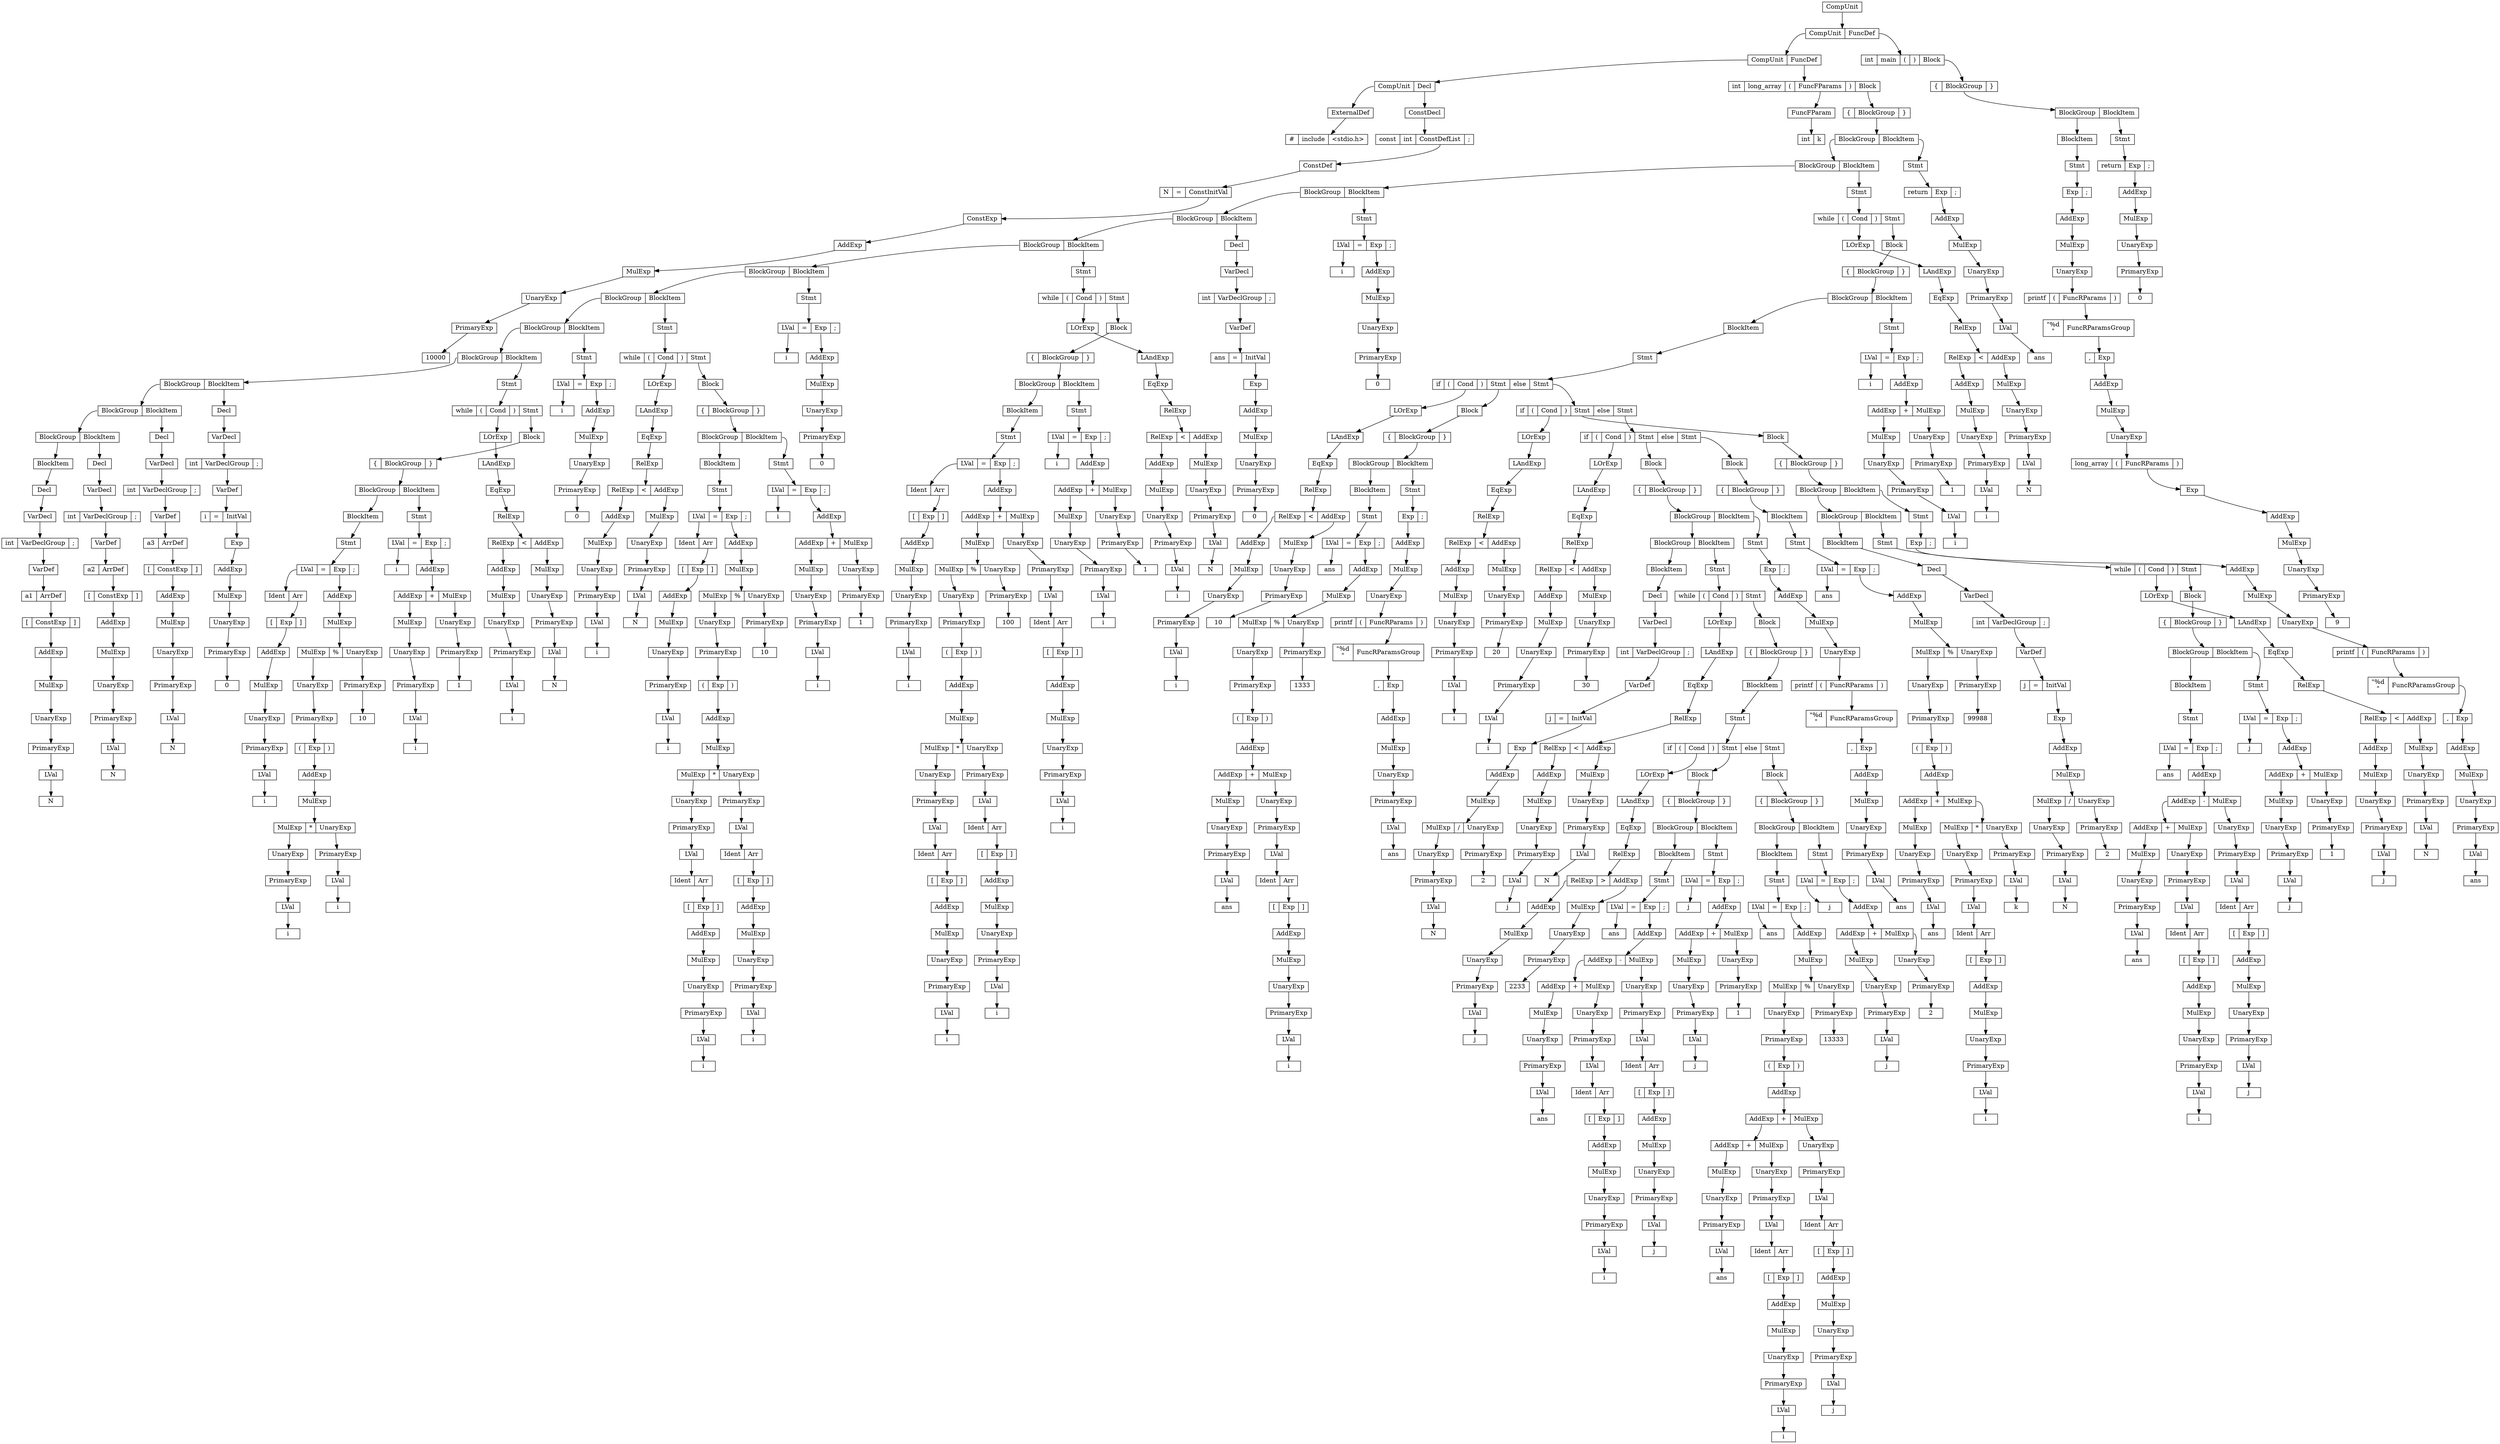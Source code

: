 digraph " "{node [shape = record,height=.1]node0[label="<f0> CompUnit"]node1[label = "<f0> CompUnit|<f1> FuncDef"];
"node0":f0->"node1";
node2[label = "<f0> int|<f1> main|<f2> \(|<f3> \)|<f4> Block"];
"node1":f1->"node2";
node3[label = "<f0> \{|<f1> BlockGroup|<f2> \}"];
"node2":f4->"node3";
node5[label = "<f0> BlockGroup|<f1> BlockItem"];
"node3":f1->"node5";
node6[label = "<f0> Stmt"];
"node5":f1->"node6";
node7[label = "<f0> return|<f1> Exp|<f2> \;"];
"node6":f0->"node7";
node9[label = "<f0> AddExp"];
"node7":f1->"node9";
node10[label = "<f0> MulExp"];
"node9":f0->"node10";
node11[label = "<f0> UnaryExp"];
"node10":f0->"node11";
node12[label = "<f0> PrimaryExp"];
"node11":f0->"node12";
node13[label = "<f0> 0"];
"node12":f0->"node13";
node16[label = "<f0> BlockItem"];
"node5":f0->"node16";
node17[label = "<f0> Stmt"];
"node16":f0->"node17";
node18[label = "<f0> Exp|<f1> \;"];
"node17":f0->"node18";
node20[label = "<f0> AddExp"];
"node18":f0->"node20";
node21[label = "<f0> MulExp"];
"node20":f0->"node21";
node22[label = "<f0> UnaryExp"];
"node21":f0->"node22";
node23[label = "<f0> printf|<f1> \(|<f2> FuncRParams|<f3> \)"];
"node22":f0->"node23";
node25[label = "<f0> \"%d\n\"|<f1> FuncRParamsGroup"];
"node23":f2->"node25";
node26[label = "<f0> \,|<f1> Exp"];
"node25":f1->"node26";
node27[label = "<f0> AddExp"];
"node26":f1->"node27";
node28[label = "<f0> MulExp"];
"node27":f0->"node28";
node29[label = "<f0> UnaryExp"];
"node28":f0->"node29";
node30[label = "<f0> long_array|<f1> \(|<f2> FuncRParams|<f3> \)"];
"node29":f0->"node30";
node32[label = "<f0> Exp"];
"node30":f2->"node32";
node33[label = "<f0> AddExp"];
"node32":f0->"node33";
node34[label = "<f0> MulExp"];
"node33":f0->"node34";
node35[label = "<f0> UnaryExp"];
"node34":f0->"node35";
node36[label = "<f0> PrimaryExp"];
"node35":f0->"node36";
node37[label = "<f0> 9"];
"node36":f0->"node37";
node50[label = "<f0> CompUnit|<f1> FuncDef"];
"node1":f0->"node50";
node51[label = "<f0> int|<f1> long_array|<f2> \(|<f3> FuncFParams|<f4> \)|<f5> Block"];
"node50":f1->"node51";
node52[label = "<f0> \{|<f1> BlockGroup|<f2> \}"];
"node51":f5->"node52";
node54[label = "<f0> BlockGroup|<f1> BlockItem"];
"node52":f1->"node54";
node55[label = "<f0> Stmt"];
"node54":f1->"node55";
node56[label = "<f0> return|<f1> Exp|<f2> \;"];
"node55":f0->"node56";
node58[label = "<f0> AddExp"];
"node56":f1->"node58";
node59[label = "<f0> MulExp"];
"node58":f0->"node59";
node60[label = "<f0> UnaryExp"];
"node59":f0->"node60";
node61[label = "<f0> PrimaryExp"];
"node60":f0->"node61";
node62[label = "<f0> LVal"];
"node61":f0->"node62";
node63[label = "<f0> ans"];
"node62":f0->"node63";
node66[label = "<f0> BlockGroup|<f1> BlockItem"];
"node54":f0->"node66";
node67[label = "<f0> Stmt"];
"node66":f1->"node67";
node68[label = "<f0> while|<f1> \(|<f2> Cond|<f3> \)|<f4> Stmt"];
"node67":f0->"node68";
node69[label = "<f0> Block"];
"node68":f4->"node69";
node70[label = "<f0> \{|<f1> BlockGroup|<f2> \}"];
"node69":f0->"node70";
node72[label = "<f0> BlockGroup|<f1> BlockItem"];
"node70":f1->"node72";
node73[label = "<f0> Stmt"];
"node72":f1->"node73";
node74[label = "<f0> LVal|<f1> \=|<f2> Exp|<f3> \;"];
"node73":f0->"node74";
node76[label = "<f0> AddExp"];
"node74":f2->"node76";
node77[label = "<f0> AddExp|<f1> +|<f2> MulExp"];
"node76":f0->"node77";
node78[label = "<f0> UnaryExp"];
"node77":f2->"node78";
node79[label = "<f0> PrimaryExp"];
"node78":f0->"node79";
node80[label = "<f0> 1"];
"node79":f0->"node80";
node83[label = "<f0> MulExp"];
"node77":f0->"node83";
node84[label = "<f0> UnaryExp"];
"node83":f0->"node84";
node85[label = "<f0> PrimaryExp"];
"node84":f0->"node85";
node86[label = "<f0> LVal"];
"node85":f0->"node86";
node87[label = "<f0> i"];
"node86":f0->"node87";
node90[label = "<f0> i"];
"node74":f0->"node90";
node92[label = "<f0> BlockItem"];
"node72":f0->"node92";
node93[label = "<f0> Stmt"];
"node92":f0->"node93";
node94[label = "<f0> if|<f1> \(|<f2> Cond|<f3> \)|<f4> Stmt|<f5> else|<f6> Stmt"];
"node93":f0->"node94";
node95[label = "<f0> if|<f1> \(|<f2> Cond|<f3> \)|<f4> Stmt|<f5> else|<f6> Stmt"];
"node94":f6->"node95";
node96[label = "<f0> if|<f1> \(|<f2> Cond|<f3> \)|<f4> Stmt|<f5> else|<f6> Stmt"];
"node95":f6->"node96";
node97[label = "<f0> Block"];
"node96":f6->"node97";
node98[label = "<f0> \{|<f1> BlockGroup|<f2> \}"];
"node97":f0->"node98";
node100[label = "<f0> BlockItem"];
"node98":f1->"node100";
node101[label = "<f0> Stmt"];
"node100":f0->"node101";
node102[label = "<f0> LVal|<f1> \=|<f2> Exp|<f3> \;"];
"node101":f0->"node102";
node104[label = "<f0> AddExp"];
"node102":f2->"node104";
node105[label = "<f0> MulExp"];
"node104":f0->"node105";
node106[label = "<f0> MulExp|<f1> %|<f2> UnaryExp"];
"node105":f0->"node106";
node107[label = "<f0> PrimaryExp"];
"node106":f2->"node107";
node108[label = "<f0> 99988"];
"node107":f0->"node108";
node111[label = "<f0> UnaryExp"];
"node106":f0->"node111";
node112[label = "<f0> PrimaryExp"];
"node111":f0->"node112";
node113[label = "<f0> \(|<f1> Exp|<f2> \)"];
"node112":f0->"node113";
node115[label = "<f0> AddExp"];
"node113":f1->"node115";
node116[label = "<f0> AddExp|<f1> +|<f2> MulExp"];
"node115":f0->"node116";
node117[label = "<f0> MulExp|<f1> *|<f2> UnaryExp"];
"node116":f2->"node117";
node118[label = "<f0> PrimaryExp"];
"node117":f2->"node118";
node119[label = "<f0> LVal"];
"node118":f0->"node119";
node120[label = "<f0> k"];
"node119":f0->"node120";
node123[label = "<f0> UnaryExp"];
"node117":f0->"node123";
node124[label = "<f0> PrimaryExp"];
"node123":f0->"node124";
node125[label = "<f0> LVal"];
"node124":f0->"node125";
node126[label = "<f0> Ident|<f1> Arr"];
"node125":f0->"node126";
node127[label = "<f0> \[|<f1> Exp|<f2> \]"];
"node126":f1->"node127";
node129[label = "<f0> AddExp"];
"node127":f1->"node129";
node130[label = "<f0> MulExp"];
"node129":f0->"node130";
node131[label = "<f0> UnaryExp"];
"node130":f0->"node131";
node132[label = "<f0> PrimaryExp"];
"node131":f0->"node132";
node133[label = "<f0> LVal"];
"node132":f0->"node133";
node134[label = "<f0> i"];
"node133":f0->"node134";
node139[label = "<f0> MulExp"];
"node116":f0->"node139";
node140[label = "<f0> UnaryExp"];
"node139":f0->"node140";
node141[label = "<f0> PrimaryExp"];
"node140":f0->"node141";
node142[label = "<f0> LVal"];
"node141":f0->"node142";
node143[label = "<f0> ans"];
"node142":f0->"node143";
node147[label = "<f0> ans"];
"node102":f0->"node147";
node151[label = "<f0> Block"];
"node96":f4->"node151";
node152[label = "<f0> \{|<f1> BlockGroup|<f2> \}"];
"node151":f0->"node152";
node154[label = "<f0> BlockGroup|<f1> BlockItem"];
"node152":f1->"node154";
node155[label = "<f0> Stmt"];
"node154":f1->"node155";
node156[label = "<f0> Exp|<f1> \;"];
"node155":f0->"node156";
node158[label = "<f0> AddExp"];
"node156":f0->"node158";
node159[label = "<f0> MulExp"];
"node158":f0->"node159";
node160[label = "<f0> UnaryExp"];
"node159":f0->"node160";
node161[label = "<f0> printf|<f1> \(|<f2> FuncRParams|<f3> \)"];
"node160":f0->"node161";
node163[label = "<f0> \"%d\n\"|<f1> FuncRParamsGroup"];
"node161":f2->"node163";
node164[label = "<f0> \,|<f1> Exp"];
"node163":f1->"node164";
node165[label = "<f0> AddExp"];
"node164":f1->"node165";
node166[label = "<f0> MulExp"];
"node165":f0->"node166";
node167[label = "<f0> UnaryExp"];
"node166":f0->"node167";
node168[label = "<f0> PrimaryExp"];
"node167":f0->"node168";
node169[label = "<f0> LVal"];
"node168":f0->"node169";
node170[label = "<f0> ans"];
"node169":f0->"node170";
node176[label = "<f0> BlockGroup|<f1> BlockItem"];
"node154":f0->"node176";
node177[label = "<f0> Stmt"];
"node176":f1->"node177";
node178[label = "<f0> while|<f1> \(|<f2> Cond|<f3> \)|<f4> Stmt"];
"node177":f0->"node178";
node179[label = "<f0> Block"];
"node178":f4->"node179";
node180[label = "<f0> \{|<f1> BlockGroup|<f2> \}"];
"node179":f0->"node180";
node182[label = "<f0> BlockItem"];
"node180":f1->"node182";
node183[label = "<f0> Stmt"];
"node182":f0->"node183";
node184[label = "<f0> if|<f1> \(|<f2> Cond|<f3> \)|<f4> Stmt|<f5> else|<f6> Stmt"];
"node183":f0->"node184";
node185[label = "<f0> Block"];
"node184":f6->"node185";
node186[label = "<f0> \{|<f1> BlockGroup|<f2> \}"];
"node185":f0->"node186";
node188[label = "<f0> BlockGroup|<f1> BlockItem"];
"node186":f1->"node188";
node189[label = "<f0> Stmt"];
"node188":f1->"node189";
node190[label = "<f0> LVal|<f1> \=|<f2> Exp|<f3> \;"];
"node189":f0->"node190";
node192[label = "<f0> AddExp"];
"node190":f2->"node192";
node193[label = "<f0> AddExp|<f1> +|<f2> MulExp"];
"node192":f0->"node193";
node194[label = "<f0> UnaryExp"];
"node193":f2->"node194";
node195[label = "<f0> PrimaryExp"];
"node194":f0->"node195";
node196[label = "<f0> 2"];
"node195":f0->"node196";
node199[label = "<f0> MulExp"];
"node193":f0->"node199";
node200[label = "<f0> UnaryExp"];
"node199":f0->"node200";
node201[label = "<f0> PrimaryExp"];
"node200":f0->"node201";
node202[label = "<f0> LVal"];
"node201":f0->"node202";
node203[label = "<f0> j"];
"node202":f0->"node203";
node206[label = "<f0> j"];
"node190":f0->"node206";
node208[label = "<f0> BlockItem"];
"node188":f0->"node208";
node209[label = "<f0> Stmt"];
"node208":f0->"node209";
node210[label = "<f0> LVal|<f1> \=|<f2> Exp|<f3> \;"];
"node209":f0->"node210";
node212[label = "<f0> AddExp"];
"node210":f2->"node212";
node213[label = "<f0> MulExp"];
"node212":f0->"node213";
node214[label = "<f0> MulExp|<f1> %|<f2> UnaryExp"];
"node213":f0->"node214";
node215[label = "<f0> PrimaryExp"];
"node214":f2->"node215";
node216[label = "<f0> 13333"];
"node215":f0->"node216";
node219[label = "<f0> UnaryExp"];
"node214":f0->"node219";
node220[label = "<f0> PrimaryExp"];
"node219":f0->"node220";
node221[label = "<f0> \(|<f1> Exp|<f2> \)"];
"node220":f0->"node221";
node223[label = "<f0> AddExp"];
"node221":f1->"node223";
node224[label = "<f0> AddExp|<f1> +|<f2> MulExp"];
"node223":f0->"node224";
node225[label = "<f0> UnaryExp"];
"node224":f2->"node225";
node226[label = "<f0> PrimaryExp"];
"node225":f0->"node226";
node227[label = "<f0> LVal"];
"node226":f0->"node227";
node228[label = "<f0> Ident|<f1> Arr"];
"node227":f0->"node228";
node229[label = "<f0> \[|<f1> Exp|<f2> \]"];
"node228":f1->"node229";
node231[label = "<f0> AddExp"];
"node229":f1->"node231";
node232[label = "<f0> MulExp"];
"node231":f0->"node232";
node233[label = "<f0> UnaryExp"];
"node232":f0->"node233";
node234[label = "<f0> PrimaryExp"];
"node233":f0->"node234";
node235[label = "<f0> LVal"];
"node234":f0->"node235";
node236[label = "<f0> j"];
"node235":f0->"node236";
node241[label = "<f0> AddExp|<f1> +|<f2> MulExp"];
"node224":f0->"node241";
node242[label = "<f0> UnaryExp"];
"node241":f2->"node242";
node243[label = "<f0> PrimaryExp"];
"node242":f0->"node243";
node244[label = "<f0> LVal"];
"node243":f0->"node244";
node245[label = "<f0> Ident|<f1> Arr"];
"node244":f0->"node245";
node246[label = "<f0> \[|<f1> Exp|<f2> \]"];
"node245":f1->"node246";
node248[label = "<f0> AddExp"];
"node246":f1->"node248";
node249[label = "<f0> MulExp"];
"node248":f0->"node249";
node250[label = "<f0> UnaryExp"];
"node249":f0->"node250";
node251[label = "<f0> PrimaryExp"];
"node250":f0->"node251";
node252[label = "<f0> LVal"];
"node251":f0->"node252";
node253[label = "<f0> i"];
"node252":f0->"node253";
node258[label = "<f0> MulExp"];
"node241":f0->"node258";
node259[label = "<f0> UnaryExp"];
"node258":f0->"node259";
node260[label = "<f0> PrimaryExp"];
"node259":f0->"node260";
node261[label = "<f0> LVal"];
"node260":f0->"node261";
node262[label = "<f0> ans"];
"node261":f0->"node262";
node266[label = "<f0> ans"];
"node210":f0->"node266";
node270[label = "<f0> Block"];
"node184":f4->"node270";
node271[label = "<f0> \{|<f1> BlockGroup|<f2> \}"];
"node270":f0->"node271";
node273[label = "<f0> BlockGroup|<f1> BlockItem"];
"node271":f1->"node273";
node274[label = "<f0> Stmt"];
"node273":f1->"node274";
node275[label = "<f0> LVal|<f1> \=|<f2> Exp|<f3> \;"];
"node274":f0->"node275";
node277[label = "<f0> AddExp"];
"node275":f2->"node277";
node278[label = "<f0> AddExp|<f1> +|<f2> MulExp"];
"node277":f0->"node278";
node279[label = "<f0> UnaryExp"];
"node278":f2->"node279";
node280[label = "<f0> PrimaryExp"];
"node279":f0->"node280";
node281[label = "<f0> 1"];
"node280":f0->"node281";
node284[label = "<f0> MulExp"];
"node278":f0->"node284";
node285[label = "<f0> UnaryExp"];
"node284":f0->"node285";
node286[label = "<f0> PrimaryExp"];
"node285":f0->"node286";
node287[label = "<f0> LVal"];
"node286":f0->"node287";
node288[label = "<f0> j"];
"node287":f0->"node288";
node291[label = "<f0> j"];
"node275":f0->"node291";
node293[label = "<f0> BlockItem"];
"node273":f0->"node293";
node294[label = "<f0> Stmt"];
"node293":f0->"node294";
node295[label = "<f0> LVal|<f1> \=|<f2> Exp|<f3> \;"];
"node294":f0->"node295";
node297[label = "<f0> AddExp"];
"node295":f2->"node297";
node298[label = "<f0> AddExp|<f1> -|<f2> MulExp"];
"node297":f0->"node298";
node299[label = "<f0> UnaryExp"];
"node298":f2->"node299";
node300[label = "<f0> PrimaryExp"];
"node299":f0->"node300";
node301[label = "<f0> LVal"];
"node300":f0->"node301";
node302[label = "<f0> Ident|<f1> Arr"];
"node301":f0->"node302";
node303[label = "<f0> \[|<f1> Exp|<f2> \]"];
"node302":f1->"node303";
node305[label = "<f0> AddExp"];
"node303":f1->"node305";
node306[label = "<f0> MulExp"];
"node305":f0->"node306";
node307[label = "<f0> UnaryExp"];
"node306":f0->"node307";
node308[label = "<f0> PrimaryExp"];
"node307":f0->"node308";
node309[label = "<f0> LVal"];
"node308":f0->"node309";
node310[label = "<f0> j"];
"node309":f0->"node310";
node315[label = "<f0> AddExp|<f1> +|<f2> MulExp"];
"node298":f0->"node315";
node316[label = "<f0> UnaryExp"];
"node315":f2->"node316";
node317[label = "<f0> PrimaryExp"];
"node316":f0->"node317";
node318[label = "<f0> LVal"];
"node317":f0->"node318";
node319[label = "<f0> Ident|<f1> Arr"];
"node318":f0->"node319";
node320[label = "<f0> \[|<f1> Exp|<f2> \]"];
"node319":f1->"node320";
node322[label = "<f0> AddExp"];
"node320":f1->"node322";
node323[label = "<f0> MulExp"];
"node322":f0->"node323";
node324[label = "<f0> UnaryExp"];
"node323":f0->"node324";
node325[label = "<f0> PrimaryExp"];
"node324":f0->"node325";
node326[label = "<f0> LVal"];
"node325":f0->"node326";
node327[label = "<f0> i"];
"node326":f0->"node327";
node332[label = "<f0> MulExp"];
"node315":f0->"node332";
node333[label = "<f0> UnaryExp"];
"node332":f0->"node333";
node334[label = "<f0> PrimaryExp"];
"node333":f0->"node334";
node335[label = "<f0> LVal"];
"node334":f0->"node335";
node336[label = "<f0> ans"];
"node335":f0->"node336";
node339[label = "<f0> ans"];
"node295":f0->"node339";
node343[label = "<f0> LOrExp"];
"node184":f2->"node343";
node344[label = "<f0> LAndExp"];
"node343":f0->"node344";
node345[label = "<f0> EqExp"];
"node344":f0->"node345";
node346[label = "<f0> RelExp"];
"node345":f0->"node346";
node347[label = "<f0> RelExp|<f1> \>|<f2> AddExp"];
"node346":f0->"node347";
node348[label = "<f0> MulExp"];
"node347":f2->"node348";
node349[label = "<f0> UnaryExp"];
"node348":f0->"node349";
node350[label = "<f0> PrimaryExp"];
"node349":f0->"node350";
node351[label = "<f0> 2233"];
"node350":f0->"node351";
node354[label = "<f0> AddExp"];
"node347":f0->"node354";
node355[label = "<f0> MulExp"];
"node354":f0->"node355";
node356[label = "<f0> UnaryExp"];
"node355":f0->"node356";
node357[label = "<f0> PrimaryExp"];
"node356":f0->"node357";
node358[label = "<f0> LVal"];
"node357":f0->"node358";
node359[label = "<f0> j"];
"node358":f0->"node359";
node365[label = "<f0> LOrExp"];
"node178":f2->"node365";
node366[label = "<f0> LAndExp"];
"node365":f0->"node366";
node367[label = "<f0> EqExp"];
"node366":f0->"node367";
node368[label = "<f0> RelExp"];
"node367":f0->"node368";
node369[label = "<f0> RelExp|<f1> \<|<f2> AddExp"];
"node368":f0->"node369";
node370[label = "<f0> MulExp"];
"node369":f2->"node370";
node371[label = "<f0> UnaryExp"];
"node370":f0->"node371";
node372[label = "<f0> PrimaryExp"];
"node371":f0->"node372";
node373[label = "<f0> LVal"];
"node372":f0->"node373";
node374[label = "<f0> N"];
"node373":f0->"node374";
node377[label = "<f0> AddExp"];
"node369":f0->"node377";
node378[label = "<f0> MulExp"];
"node377":f0->"node378";
node379[label = "<f0> UnaryExp"];
"node378":f0->"node379";
node380[label = "<f0> PrimaryExp"];
"node379":f0->"node380";
node381[label = "<f0> LVal"];
"node380":f0->"node381";
node382[label = "<f0> j"];
"node381":f0->"node382";
node386[label = "<f0> BlockItem"];
"node176":f0->"node386";
node387[label = "<f0> Decl"];
"node386":f0->"node387";
node388[label = "<f0> VarDecl"];
"node387":f0->"node388";
node389[label = "<f0> int|<f1> VarDeclGroup|<f2> \;"];
"node388":f0->"node389";
node391[label = "<f0> VarDef"];
"node389":f1->"node391";
node392[label = "<f0> j|<f1> \=|<f2> InitVal"];
"node391":f0->"node392";
node393[label = "<f0> Exp"];
"node392":f2->"node393";
node394[label = "<f0> AddExp"];
"node393":f0->"node394";
node395[label = "<f0> MulExp"];
"node394":f0->"node395";
node396[label = "<f0> MulExp|<f1> /|<f2> UnaryExp"];
"node395":f0->"node396";
node397[label = "<f0> PrimaryExp"];
"node396":f2->"node397";
node398[label = "<f0> 2"];
"node397":f0->"node398";
node401[label = "<f0> UnaryExp"];
"node396":f0->"node401";
node402[label = "<f0> PrimaryExp"];
"node401":f0->"node402";
node403[label = "<f0> LVal"];
"node402":f0->"node403";
node404[label = "<f0> N"];
"node403":f0->"node404";
node411[label = "<f0> LOrExp"];
"node96":f2->"node411";
node412[label = "<f0> LAndExp"];
"node411":f0->"node412";
node413[label = "<f0> EqExp"];
"node412":f0->"node413";
node414[label = "<f0> RelExp"];
"node413":f0->"node414";
node415[label = "<f0> RelExp|<f1> \<|<f2> AddExp"];
"node414":f0->"node415";
node416[label = "<f0> MulExp"];
"node415":f2->"node416";
node417[label = "<f0> UnaryExp"];
"node416":f0->"node417";
node418[label = "<f0> PrimaryExp"];
"node417":f0->"node418";
node419[label = "<f0> 30"];
"node418":f0->"node419";
node422[label = "<f0> AddExp"];
"node415":f0->"node422";
node423[label = "<f0> MulExp"];
"node422":f0->"node423";
node424[label = "<f0> UnaryExp"];
"node423":f0->"node424";
node425[label = "<f0> PrimaryExp"];
"node424":f0->"node425";
node426[label = "<f0> LVal"];
"node425":f0->"node426";
node427[label = "<f0> i"];
"node426":f0->"node427";
node432[label = "<f0> Block"];
"node95":f4->"node432";
node433[label = "<f0> \{|<f1> BlockGroup|<f2> \}"];
"node432":f0->"node433";
node435[label = "<f0> BlockGroup|<f1> BlockItem"];
"node433":f1->"node435";
node436[label = "<f0> Stmt"];
"node435":f1->"node436";
node437[label = "<f0> Exp|<f1> \;"];
"node436":f0->"node437";
node439[label = "<f0> AddExp"];
"node437":f0->"node439";
node440[label = "<f0> MulExp"];
"node439":f0->"node440";
node441[label = "<f0> UnaryExp"];
"node440":f0->"node441";
node442[label = "<f0> printf|<f1> \(|<f2> FuncRParams|<f3> \)"];
"node441":f0->"node442";
node444[label = "<f0> \"%d\n\"|<f1> FuncRParamsGroup"];
"node442":f2->"node444";
node445[label = "<f0> \,|<f1> Exp"];
"node444":f1->"node445";
node446[label = "<f0> AddExp"];
"node445":f1->"node446";
node447[label = "<f0> MulExp"];
"node446":f0->"node447";
node448[label = "<f0> UnaryExp"];
"node447":f0->"node448";
node449[label = "<f0> PrimaryExp"];
"node448":f0->"node449";
node450[label = "<f0> LVal"];
"node449":f0->"node450";
node451[label = "<f0> ans"];
"node450":f0->"node451";
node457[label = "<f0> BlockGroup|<f1> BlockItem"];
"node435":f0->"node457";
node458[label = "<f0> Stmt"];
"node457":f1->"node458";
node459[label = "<f0> while|<f1> \(|<f2> Cond|<f3> \)|<f4> Stmt"];
"node458":f0->"node459";
node460[label = "<f0> Block"];
"node459":f4->"node460";
node461[label = "<f0> \{|<f1> BlockGroup|<f2> \}"];
"node460":f0->"node461";
node463[label = "<f0> BlockGroup|<f1> BlockItem"];
"node461":f1->"node463";
node464[label = "<f0> Stmt"];
"node463":f1->"node464";
node465[label = "<f0> LVal|<f1> \=|<f2> Exp|<f3> \;"];
"node464":f0->"node465";
node467[label = "<f0> AddExp"];
"node465":f2->"node467";
node468[label = "<f0> AddExp|<f1> +|<f2> MulExp"];
"node467":f0->"node468";
node469[label = "<f0> UnaryExp"];
"node468":f2->"node469";
node470[label = "<f0> PrimaryExp"];
"node469":f0->"node470";
node471[label = "<f0> 1"];
"node470":f0->"node471";
node474[label = "<f0> MulExp"];
"node468":f0->"node474";
node475[label = "<f0> UnaryExp"];
"node474":f0->"node475";
node476[label = "<f0> PrimaryExp"];
"node475":f0->"node476";
node477[label = "<f0> LVal"];
"node476":f0->"node477";
node478[label = "<f0> j"];
"node477":f0->"node478";
node481[label = "<f0> j"];
"node465":f0->"node481";
node483[label = "<f0> BlockItem"];
"node463":f0->"node483";
node484[label = "<f0> Stmt"];
"node483":f0->"node484";
node485[label = "<f0> LVal|<f1> \=|<f2> Exp|<f3> \;"];
"node484":f0->"node485";
node487[label = "<f0> AddExp"];
"node485":f2->"node487";
node488[label = "<f0> AddExp|<f1> -|<f2> MulExp"];
"node487":f0->"node488";
node489[label = "<f0> UnaryExp"];
"node488":f2->"node489";
node490[label = "<f0> PrimaryExp"];
"node489":f0->"node490";
node491[label = "<f0> LVal"];
"node490":f0->"node491";
node492[label = "<f0> Ident|<f1> Arr"];
"node491":f0->"node492";
node493[label = "<f0> \[|<f1> Exp|<f2> \]"];
"node492":f1->"node493";
node495[label = "<f0> AddExp"];
"node493":f1->"node495";
node496[label = "<f0> MulExp"];
"node495":f0->"node496";
node497[label = "<f0> UnaryExp"];
"node496":f0->"node497";
node498[label = "<f0> PrimaryExp"];
"node497":f0->"node498";
node499[label = "<f0> LVal"];
"node498":f0->"node499";
node500[label = "<f0> j"];
"node499":f0->"node500";
node505[label = "<f0> AddExp|<f1> +|<f2> MulExp"];
"node488":f0->"node505";
node506[label = "<f0> UnaryExp"];
"node505":f2->"node506";
node507[label = "<f0> PrimaryExp"];
"node506":f0->"node507";
node508[label = "<f0> LVal"];
"node507":f0->"node508";
node509[label = "<f0> Ident|<f1> Arr"];
"node508":f0->"node509";
node510[label = "<f0> \[|<f1> Exp|<f2> \]"];
"node509":f1->"node510";
node512[label = "<f0> AddExp"];
"node510":f1->"node512";
node513[label = "<f0> MulExp"];
"node512":f0->"node513";
node514[label = "<f0> UnaryExp"];
"node513":f0->"node514";
node515[label = "<f0> PrimaryExp"];
"node514":f0->"node515";
node516[label = "<f0> LVal"];
"node515":f0->"node516";
node517[label = "<f0> i"];
"node516":f0->"node517";
node522[label = "<f0> MulExp"];
"node505":f0->"node522";
node523[label = "<f0> UnaryExp"];
"node522":f0->"node523";
node524[label = "<f0> PrimaryExp"];
"node523":f0->"node524";
node525[label = "<f0> LVal"];
"node524":f0->"node525";
node526[label = "<f0> ans"];
"node525":f0->"node526";
node529[label = "<f0> ans"];
"node485":f0->"node529";
node533[label = "<f0> LOrExp"];
"node459":f2->"node533";
node534[label = "<f0> LAndExp"];
"node533":f0->"node534";
node535[label = "<f0> EqExp"];
"node534":f0->"node535";
node536[label = "<f0> RelExp"];
"node535":f0->"node536";
node537[label = "<f0> RelExp|<f1> \<|<f2> AddExp"];
"node536":f0->"node537";
node538[label = "<f0> MulExp"];
"node537":f2->"node538";
node539[label = "<f0> UnaryExp"];
"node538":f0->"node539";
node540[label = "<f0> PrimaryExp"];
"node539":f0->"node540";
node541[label = "<f0> LVal"];
"node540":f0->"node541";
node542[label = "<f0> N"];
"node541":f0->"node542";
node545[label = "<f0> AddExp"];
"node537":f0->"node545";
node546[label = "<f0> MulExp"];
"node545":f0->"node546";
node547[label = "<f0> UnaryExp"];
"node546":f0->"node547";
node548[label = "<f0> PrimaryExp"];
"node547":f0->"node548";
node549[label = "<f0> LVal"];
"node548":f0->"node549";
node550[label = "<f0> j"];
"node549":f0->"node550";
node554[label = "<f0> BlockItem"];
"node457":f0->"node554";
node555[label = "<f0> Decl"];
"node554":f0->"node555";
node556[label = "<f0> VarDecl"];
"node555":f0->"node556";
node557[label = "<f0> int|<f1> VarDeclGroup|<f2> \;"];
"node556":f0->"node557";
node559[label = "<f0> VarDef"];
"node557":f1->"node559";
node560[label = "<f0> j|<f1> \=|<f2> InitVal"];
"node559":f0->"node560";
node561[label = "<f0> Exp"];
"node560":f2->"node561";
node562[label = "<f0> AddExp"];
"node561":f0->"node562";
node563[label = "<f0> MulExp"];
"node562":f0->"node563";
node564[label = "<f0> MulExp|<f1> /|<f2> UnaryExp"];
"node563":f0->"node564";
node565[label = "<f0> PrimaryExp"];
"node564":f2->"node565";
node566[label = "<f0> 2"];
"node565":f0->"node566";
node569[label = "<f0> UnaryExp"];
"node564":f0->"node569";
node570[label = "<f0> PrimaryExp"];
"node569":f0->"node570";
node571[label = "<f0> LVal"];
"node570":f0->"node571";
node572[label = "<f0> N"];
"node571":f0->"node572";
node579[label = "<f0> LOrExp"];
"node95":f2->"node579";
node580[label = "<f0> LAndExp"];
"node579":f0->"node580";
node581[label = "<f0> EqExp"];
"node580":f0->"node581";
node582[label = "<f0> RelExp"];
"node581":f0->"node582";
node583[label = "<f0> RelExp|<f1> \<|<f2> AddExp"];
"node582":f0->"node583";
node584[label = "<f0> MulExp"];
"node583":f2->"node584";
node585[label = "<f0> UnaryExp"];
"node584":f0->"node585";
node586[label = "<f0> PrimaryExp"];
"node585":f0->"node586";
node587[label = "<f0> 20"];
"node586":f0->"node587";
node590[label = "<f0> AddExp"];
"node583":f0->"node590";
node591[label = "<f0> MulExp"];
"node590":f0->"node591";
node592[label = "<f0> UnaryExp"];
"node591":f0->"node592";
node593[label = "<f0> PrimaryExp"];
"node592":f0->"node593";
node594[label = "<f0> LVal"];
"node593":f0->"node594";
node595[label = "<f0> i"];
"node594":f0->"node595";
node600[label = "<f0> Block"];
"node94":f4->"node600";
node601[label = "<f0> \{|<f1> BlockGroup|<f2> \}"];
"node600":f0->"node601";
node603[label = "<f0> BlockGroup|<f1> BlockItem"];
"node601":f1->"node603";
node604[label = "<f0> Stmt"];
"node603":f1->"node604";
node605[label = "<f0> Exp|<f1> \;"];
"node604":f0->"node605";
node607[label = "<f0> AddExp"];
"node605":f0->"node607";
node608[label = "<f0> MulExp"];
"node607":f0->"node608";
node609[label = "<f0> UnaryExp"];
"node608":f0->"node609";
node610[label = "<f0> printf|<f1> \(|<f2> FuncRParams|<f3> \)"];
"node609":f0->"node610";
node612[label = "<f0> \"%d\n\"|<f1> FuncRParamsGroup"];
"node610":f2->"node612";
node613[label = "<f0> \,|<f1> Exp"];
"node612":f1->"node613";
node614[label = "<f0> AddExp"];
"node613":f1->"node614";
node615[label = "<f0> MulExp"];
"node614":f0->"node615";
node616[label = "<f0> UnaryExp"];
"node615":f0->"node616";
node617[label = "<f0> PrimaryExp"];
"node616":f0->"node617";
node618[label = "<f0> LVal"];
"node617":f0->"node618";
node619[label = "<f0> ans"];
"node618":f0->"node619";
node625[label = "<f0> BlockItem"];
"node603":f0->"node625";
node626[label = "<f0> Stmt"];
"node625":f0->"node626";
node627[label = "<f0> LVal|<f1> \=|<f2> Exp|<f3> \;"];
"node626":f0->"node627";
node629[label = "<f0> AddExp"];
"node627":f2->"node629";
node630[label = "<f0> MulExp"];
"node629":f0->"node630";
node631[label = "<f0> MulExp|<f1> %|<f2> UnaryExp"];
"node630":f0->"node631";
node632[label = "<f0> PrimaryExp"];
"node631":f2->"node632";
node633[label = "<f0> 1333"];
"node632":f0->"node633";
node636[label = "<f0> UnaryExp"];
"node631":f0->"node636";
node637[label = "<f0> PrimaryExp"];
"node636":f0->"node637";
node638[label = "<f0> \(|<f1> Exp|<f2> \)"];
"node637":f0->"node638";
node640[label = "<f0> AddExp"];
"node638":f1->"node640";
node641[label = "<f0> AddExp|<f1> +|<f2> MulExp"];
"node640":f0->"node641";
node642[label = "<f0> UnaryExp"];
"node641":f2->"node642";
node643[label = "<f0> PrimaryExp"];
"node642":f0->"node643";
node644[label = "<f0> LVal"];
"node643":f0->"node644";
node645[label = "<f0> Ident|<f1> Arr"];
"node644":f0->"node645";
node646[label = "<f0> \[|<f1> Exp|<f2> \]"];
"node645":f1->"node646";
node648[label = "<f0> AddExp"];
"node646":f1->"node648";
node649[label = "<f0> MulExp"];
"node648":f0->"node649";
node650[label = "<f0> UnaryExp"];
"node649":f0->"node650";
node651[label = "<f0> PrimaryExp"];
"node650":f0->"node651";
node652[label = "<f0> LVal"];
"node651":f0->"node652";
node653[label = "<f0> i"];
"node652":f0->"node653";
node658[label = "<f0> MulExp"];
"node641":f0->"node658";
node659[label = "<f0> UnaryExp"];
"node658":f0->"node659";
node660[label = "<f0> PrimaryExp"];
"node659":f0->"node660";
node661[label = "<f0> LVal"];
"node660":f0->"node661";
node662[label = "<f0> ans"];
"node661":f0->"node662";
node666[label = "<f0> ans"];
"node627":f0->"node666";
node670[label = "<f0> LOrExp"];
"node94":f2->"node670";
node671[label = "<f0> LAndExp"];
"node670":f0->"node671";
node672[label = "<f0> EqExp"];
"node671":f0->"node672";
node673[label = "<f0> RelExp"];
"node672":f0->"node673";
node674[label = "<f0> RelExp|<f1> \<|<f2> AddExp"];
"node673":f0->"node674";
node675[label = "<f0> MulExp"];
"node674":f2->"node675";
node676[label = "<f0> UnaryExp"];
"node675":f0->"node676";
node677[label = "<f0> PrimaryExp"];
"node676":f0->"node677";
node678[label = "<f0> 10"];
"node677":f0->"node678";
node681[label = "<f0> AddExp"];
"node674":f0->"node681";
node682[label = "<f0> MulExp"];
"node681":f0->"node682";
node683[label = "<f0> UnaryExp"];
"node682":f0->"node683";
node684[label = "<f0> PrimaryExp"];
"node683":f0->"node684";
node685[label = "<f0> LVal"];
"node684":f0->"node685";
node686[label = "<f0> i"];
"node685":f0->"node686";
node692[label = "<f0> LOrExp"];
"node68":f2->"node692";
node693[label = "<f0> LAndExp"];
"node692":f0->"node693";
node694[label = "<f0> EqExp"];
"node693":f0->"node694";
node695[label = "<f0> RelExp"];
"node694":f0->"node695";
node696[label = "<f0> RelExp|<f1> \<|<f2> AddExp"];
"node695":f0->"node696";
node697[label = "<f0> MulExp"];
"node696":f2->"node697";
node698[label = "<f0> UnaryExp"];
"node697":f0->"node698";
node699[label = "<f0> PrimaryExp"];
"node698":f0->"node699";
node700[label = "<f0> LVal"];
"node699":f0->"node700";
node701[label = "<f0> N"];
"node700":f0->"node701";
node704[label = "<f0> AddExp"];
"node696":f0->"node704";
node705[label = "<f0> MulExp"];
"node704":f0->"node705";
node706[label = "<f0> UnaryExp"];
"node705":f0->"node706";
node707[label = "<f0> PrimaryExp"];
"node706":f0->"node707";
node708[label = "<f0> LVal"];
"node707":f0->"node708";
node709[label = "<f0> i"];
"node708":f0->"node709";
node713[label = "<f0> BlockGroup|<f1> BlockItem"];
"node66":f0->"node713";
node714[label = "<f0> Stmt"];
"node713":f1->"node714";
node715[label = "<f0> LVal|<f1> \=|<f2> Exp|<f3> \;"];
"node714":f0->"node715";
node717[label = "<f0> AddExp"];
"node715":f2->"node717";
node718[label = "<f0> MulExp"];
"node717":f0->"node718";
node719[label = "<f0> UnaryExp"];
"node718":f0->"node719";
node720[label = "<f0> PrimaryExp"];
"node719":f0->"node720";
node721[label = "<f0> 0"];
"node720":f0->"node721";
node724[label = "<f0> i"];
"node715":f0->"node724";
node726[label = "<f0> BlockGroup|<f1> BlockItem"];
"node713":f0->"node726";
node727[label = "<f0> Decl"];
"node726":f1->"node727";
node728[label = "<f0> VarDecl"];
"node727":f0->"node728";
node729[label = "<f0> int|<f1> VarDeclGroup|<f2> \;"];
"node728":f0->"node729";
node731[label = "<f0> VarDef"];
"node729":f1->"node731";
node732[label = "<f0> ans|<f1> \=|<f2> InitVal"];
"node731":f0->"node732";
node733[label = "<f0> Exp"];
"node732":f2->"node733";
node734[label = "<f0> AddExp"];
"node733":f0->"node734";
node735[label = "<f0> MulExp"];
"node734":f0->"node735";
node736[label = "<f0> UnaryExp"];
"node735":f0->"node736";
node737[label = "<f0> PrimaryExp"];
"node736":f0->"node737";
node738[label = "<f0> 0"];
"node737":f0->"node738";
node743[label = "<f0> BlockGroup|<f1> BlockItem"];
"node726":f0->"node743";
node744[label = "<f0> Stmt"];
"node743":f1->"node744";
node745[label = "<f0> while|<f1> \(|<f2> Cond|<f3> \)|<f4> Stmt"];
"node744":f0->"node745";
node746[label = "<f0> Block"];
"node745":f4->"node746";
node747[label = "<f0> \{|<f1> BlockGroup|<f2> \}"];
"node746":f0->"node747";
node749[label = "<f0> BlockGroup|<f1> BlockItem"];
"node747":f1->"node749";
node750[label = "<f0> Stmt"];
"node749":f1->"node750";
node751[label = "<f0> LVal|<f1> \=|<f2> Exp|<f3> \;"];
"node750":f0->"node751";
node753[label = "<f0> AddExp"];
"node751":f2->"node753";
node754[label = "<f0> AddExp|<f1> +|<f2> MulExp"];
"node753":f0->"node754";
node755[label = "<f0> UnaryExp"];
"node754":f2->"node755";
node756[label = "<f0> PrimaryExp"];
"node755":f0->"node756";
node757[label = "<f0> 1"];
"node756":f0->"node757";
node760[label = "<f0> MulExp"];
"node754":f0->"node760";
node761[label = "<f0> UnaryExp"];
"node760":f0->"node761";
node762[label = "<f0> PrimaryExp"];
"node761":f0->"node762";
node763[label = "<f0> LVal"];
"node762":f0->"node763";
node764[label = "<f0> i"];
"node763":f0->"node764";
node767[label = "<f0> i"];
"node751":f0->"node767";
node769[label = "<f0> BlockItem"];
"node749":f0->"node769";
node770[label = "<f0> Stmt"];
"node769":f0->"node770";
node771[label = "<f0> LVal|<f1> \=|<f2> Exp|<f3> \;"];
"node770":f0->"node771";
node773[label = "<f0> AddExp"];
"node771":f2->"node773";
node774[label = "<f0> AddExp|<f1> +|<f2> MulExp"];
"node773":f0->"node774";
node775[label = "<f0> UnaryExp"];
"node774":f2->"node775";
node776[label = "<f0> PrimaryExp"];
"node775":f0->"node776";
node777[label = "<f0> LVal"];
"node776":f0->"node777";
node778[label = "<f0> Ident|<f1> Arr"];
"node777":f0->"node778";
node779[label = "<f0> \[|<f1> Exp|<f2> \]"];
"node778":f1->"node779";
node781[label = "<f0> AddExp"];
"node779":f1->"node781";
node782[label = "<f0> MulExp"];
"node781":f0->"node782";
node783[label = "<f0> UnaryExp"];
"node782":f0->"node783";
node784[label = "<f0> PrimaryExp"];
"node783":f0->"node784";
node785[label = "<f0> LVal"];
"node784":f0->"node785";
node786[label = "<f0> i"];
"node785":f0->"node786";
node791[label = "<f0> MulExp"];
"node774":f0->"node791";
node792[label = "<f0> MulExp|<f1> %|<f2> UnaryExp"];
"node791":f0->"node792";
node793[label = "<f0> PrimaryExp"];
"node792":f2->"node793";
node794[label = "<f0> 100"];
"node793":f0->"node794";
node797[label = "<f0> UnaryExp"];
"node792":f0->"node797";
node798[label = "<f0> PrimaryExp"];
"node797":f0->"node798";
node799[label = "<f0> \(|<f1> Exp|<f2> \)"];
"node798":f0->"node799";
node801[label = "<f0> AddExp"];
"node799":f1->"node801";
node802[label = "<f0> MulExp"];
"node801":f0->"node802";
node803[label = "<f0> MulExp|<f1> *|<f2> UnaryExp"];
"node802":f0->"node803";
node804[label = "<f0> PrimaryExp"];
"node803":f2->"node804";
node805[label = "<f0> LVal"];
"node804":f0->"node805";
node806[label = "<f0> Ident|<f1> Arr"];
"node805":f0->"node806";
node807[label = "<f0> \[|<f1> Exp|<f2> \]"];
"node806":f1->"node807";
node809[label = "<f0> AddExp"];
"node807":f1->"node809";
node810[label = "<f0> MulExp"];
"node809":f0->"node810";
node811[label = "<f0> UnaryExp"];
"node810":f0->"node811";
node812[label = "<f0> PrimaryExp"];
"node811":f0->"node812";
node813[label = "<f0> LVal"];
"node812":f0->"node813";
node814[label = "<f0> i"];
"node813":f0->"node814";
node819[label = "<f0> UnaryExp"];
"node803":f0->"node819";
node820[label = "<f0> PrimaryExp"];
"node819":f0->"node820";
node821[label = "<f0> LVal"];
"node820":f0->"node821";
node822[label = "<f0> Ident|<f1> Arr"];
"node821":f0->"node822";
node823[label = "<f0> \[|<f1> Exp|<f2> \]"];
"node822":f1->"node823";
node825[label = "<f0> AddExp"];
"node823":f1->"node825";
node826[label = "<f0> MulExp"];
"node825":f0->"node826";
node827[label = "<f0> UnaryExp"];
"node826":f0->"node827";
node828[label = "<f0> PrimaryExp"];
"node827":f0->"node828";
node829[label = "<f0> LVal"];
"node828":f0->"node829";
node830[label = "<f0> i"];
"node829":f0->"node830";
node836[label = "<f0> Ident|<f1> Arr"];
"node771":f0->"node836";
node837[label = "<f0> \[|<f1> Exp|<f2> \]"];
"node836":f1->"node837";
node839[label = "<f0> AddExp"];
"node837":f1->"node839";
node840[label = "<f0> MulExp"];
"node839":f0->"node840";
node841[label = "<f0> UnaryExp"];
"node840":f0->"node841";
node842[label = "<f0> PrimaryExp"];
"node841":f0->"node842";
node843[label = "<f0> LVal"];
"node842":f0->"node843";
node844[label = "<f0> i"];
"node843":f0->"node844";
node850[label = "<f0> LOrExp"];
"node745":f2->"node850";
node851[label = "<f0> LAndExp"];
"node850":f0->"node851";
node852[label = "<f0> EqExp"];
"node851":f0->"node852";
node853[label = "<f0> RelExp"];
"node852":f0->"node853";
node854[label = "<f0> RelExp|<f1> \<|<f2> AddExp"];
"node853":f0->"node854";
node855[label = "<f0> MulExp"];
"node854":f2->"node855";
node856[label = "<f0> UnaryExp"];
"node855":f0->"node856";
node857[label = "<f0> PrimaryExp"];
"node856":f0->"node857";
node858[label = "<f0> LVal"];
"node857":f0->"node858";
node859[label = "<f0> N"];
"node858":f0->"node859";
node862[label = "<f0> AddExp"];
"node854":f0->"node862";
node863[label = "<f0> MulExp"];
"node862":f0->"node863";
node864[label = "<f0> UnaryExp"];
"node863":f0->"node864";
node865[label = "<f0> PrimaryExp"];
"node864":f0->"node865";
node866[label = "<f0> LVal"];
"node865":f0->"node866";
node867[label = "<f0> i"];
"node866":f0->"node867";
node871[label = "<f0> BlockGroup|<f1> BlockItem"];
"node743":f0->"node871";
node872[label = "<f0> Stmt"];
"node871":f1->"node872";
node873[label = "<f0> LVal|<f1> \=|<f2> Exp|<f3> \;"];
"node872":f0->"node873";
node875[label = "<f0> AddExp"];
"node873":f2->"node875";
node876[label = "<f0> MulExp"];
"node875":f0->"node876";
node877[label = "<f0> UnaryExp"];
"node876":f0->"node877";
node878[label = "<f0> PrimaryExp"];
"node877":f0->"node878";
node879[label = "<f0> 0"];
"node878":f0->"node879";
node882[label = "<f0> i"];
"node873":f0->"node882";
node884[label = "<f0> BlockGroup|<f1> BlockItem"];
"node871":f0->"node884";
node885[label = "<f0> Stmt"];
"node884":f1->"node885";
node886[label = "<f0> while|<f1> \(|<f2> Cond|<f3> \)|<f4> Stmt"];
"node885":f0->"node886";
node887[label = "<f0> Block"];
"node886":f4->"node887";
node888[label = "<f0> \{|<f1> BlockGroup|<f2> \}"];
"node887":f0->"node888";
node890[label = "<f0> BlockGroup|<f1> BlockItem"];
"node888":f1->"node890";
node891[label = "<f0> Stmt"];
"node890":f1->"node891";
node892[label = "<f0> LVal|<f1> \=|<f2> Exp|<f3> \;"];
"node891":f0->"node892";
node894[label = "<f0> AddExp"];
"node892":f2->"node894";
node895[label = "<f0> AddExp|<f1> +|<f2> MulExp"];
"node894":f0->"node895";
node896[label = "<f0> UnaryExp"];
"node895":f2->"node896";
node897[label = "<f0> PrimaryExp"];
"node896":f0->"node897";
node898[label = "<f0> 1"];
"node897":f0->"node898";
node901[label = "<f0> MulExp"];
"node895":f0->"node901";
node902[label = "<f0> UnaryExp"];
"node901":f0->"node902";
node903[label = "<f0> PrimaryExp"];
"node902":f0->"node903";
node904[label = "<f0> LVal"];
"node903":f0->"node904";
node905[label = "<f0> i"];
"node904":f0->"node905";
node908[label = "<f0> i"];
"node892":f0->"node908";
node910[label = "<f0> BlockItem"];
"node890":f0->"node910";
node911[label = "<f0> Stmt"];
"node910":f0->"node911";
node912[label = "<f0> LVal|<f1> \=|<f2> Exp|<f3> \;"];
"node911":f0->"node912";
node914[label = "<f0> AddExp"];
"node912":f2->"node914";
node915[label = "<f0> MulExp"];
"node914":f0->"node915";
node916[label = "<f0> MulExp|<f1> %|<f2> UnaryExp"];
"node915":f0->"node916";
node917[label = "<f0> PrimaryExp"];
"node916":f2->"node917";
node918[label = "<f0> 10"];
"node917":f0->"node918";
node921[label = "<f0> UnaryExp"];
"node916":f0->"node921";
node922[label = "<f0> PrimaryExp"];
"node921":f0->"node922";
node923[label = "<f0> \(|<f1> Exp|<f2> \)"];
"node922":f0->"node923";
node925[label = "<f0> AddExp"];
"node923":f1->"node925";
node926[label = "<f0> MulExp"];
"node925":f0->"node926";
node927[label = "<f0> MulExp|<f1> *|<f2> UnaryExp"];
"node926":f0->"node927";
node928[label = "<f0> PrimaryExp"];
"node927":f2->"node928";
node929[label = "<f0> LVal"];
"node928":f0->"node929";
node930[label = "<f0> Ident|<f1> Arr"];
"node929":f0->"node930";
node931[label = "<f0> \[|<f1> Exp|<f2> \]"];
"node930":f1->"node931";
node933[label = "<f0> AddExp"];
"node931":f1->"node933";
node934[label = "<f0> MulExp"];
"node933":f0->"node934";
node935[label = "<f0> UnaryExp"];
"node934":f0->"node935";
node936[label = "<f0> PrimaryExp"];
"node935":f0->"node936";
node937[label = "<f0> LVal"];
"node936":f0->"node937";
node938[label = "<f0> i"];
"node937":f0->"node938";
node943[label = "<f0> UnaryExp"];
"node927":f0->"node943";
node944[label = "<f0> PrimaryExp"];
"node943":f0->"node944";
node945[label = "<f0> LVal"];
"node944":f0->"node945";
node946[label = "<f0> Ident|<f1> Arr"];
"node945":f0->"node946";
node947[label = "<f0> \[|<f1> Exp|<f2> \]"];
"node946":f1->"node947";
node949[label = "<f0> AddExp"];
"node947":f1->"node949";
node950[label = "<f0> MulExp"];
"node949":f0->"node950";
node951[label = "<f0> UnaryExp"];
"node950":f0->"node951";
node952[label = "<f0> PrimaryExp"];
"node951":f0->"node952";
node953[label = "<f0> LVal"];
"node952":f0->"node953";
node954[label = "<f0> i"];
"node953":f0->"node954";
node960[label = "<f0> Ident|<f1> Arr"];
"node912":f0->"node960";
node961[label = "<f0> \[|<f1> Exp|<f2> \]"];
"node960":f1->"node961";
node963[label = "<f0> AddExp"];
"node961":f1->"node963";
node964[label = "<f0> MulExp"];
"node963":f0->"node964";
node965[label = "<f0> UnaryExp"];
"node964":f0->"node965";
node966[label = "<f0> PrimaryExp"];
"node965":f0->"node966";
node967[label = "<f0> LVal"];
"node966":f0->"node967";
node968[label = "<f0> i"];
"node967":f0->"node968";
node974[label = "<f0> LOrExp"];
"node886":f2->"node974";
node975[label = "<f0> LAndExp"];
"node974":f0->"node975";
node976[label = "<f0> EqExp"];
"node975":f0->"node976";
node977[label = "<f0> RelExp"];
"node976":f0->"node977";
node978[label = "<f0> RelExp|<f1> \<|<f2> AddExp"];
"node977":f0->"node978";
node979[label = "<f0> MulExp"];
"node978":f2->"node979";
node980[label = "<f0> UnaryExp"];
"node979":f0->"node980";
node981[label = "<f0> PrimaryExp"];
"node980":f0->"node981";
node982[label = "<f0> LVal"];
"node981":f0->"node982";
node983[label = "<f0> N"];
"node982":f0->"node983";
node986[label = "<f0> AddExp"];
"node978":f0->"node986";
node987[label = "<f0> MulExp"];
"node986":f0->"node987";
node988[label = "<f0> UnaryExp"];
"node987":f0->"node988";
node989[label = "<f0> PrimaryExp"];
"node988":f0->"node989";
node990[label = "<f0> LVal"];
"node989":f0->"node990";
node991[label = "<f0> i"];
"node990":f0->"node991";
node995[label = "<f0> BlockGroup|<f1> BlockItem"];
"node884":f0->"node995";
node996[label = "<f0> Stmt"];
"node995":f1->"node996";
node997[label = "<f0> LVal|<f1> \=|<f2> Exp|<f3> \;"];
"node996":f0->"node997";
node999[label = "<f0> AddExp"];
"node997":f2->"node999";
node1000[label = "<f0> MulExp"];
"node999":f0->"node1000";
node1001[label = "<f0> UnaryExp"];
"node1000":f0->"node1001";
node1002[label = "<f0> PrimaryExp"];
"node1001":f0->"node1002";
node1003[label = "<f0> 0"];
"node1002":f0->"node1003";
node1006[label = "<f0> i"];
"node997":f0->"node1006";
node1008[label = "<f0> BlockGroup|<f1> BlockItem"];
"node995":f0->"node1008";
node1009[label = "<f0> Stmt"];
"node1008":f1->"node1009";
node1010[label = "<f0> while|<f1> \(|<f2> Cond|<f3> \)|<f4> Stmt"];
"node1009":f0->"node1010";
node1011[label = "<f0> Block"];
"node1010":f4->"node1011";
node1012[label = "<f0> \{|<f1> BlockGroup|<f2> \}"];
"node1011":f0->"node1012";
node1014[label = "<f0> BlockGroup|<f1> BlockItem"];
"node1012":f1->"node1014";
node1015[label = "<f0> Stmt"];
"node1014":f1->"node1015";
node1016[label = "<f0> LVal|<f1> \=|<f2> Exp|<f3> \;"];
"node1015":f0->"node1016";
node1018[label = "<f0> AddExp"];
"node1016":f2->"node1018";
node1019[label = "<f0> AddExp|<f1> +|<f2> MulExp"];
"node1018":f0->"node1019";
node1020[label = "<f0> UnaryExp"];
"node1019":f2->"node1020";
node1021[label = "<f0> PrimaryExp"];
"node1020":f0->"node1021";
node1022[label = "<f0> 1"];
"node1021":f0->"node1022";
node1025[label = "<f0> MulExp"];
"node1019":f0->"node1025";
node1026[label = "<f0> UnaryExp"];
"node1025":f0->"node1026";
node1027[label = "<f0> PrimaryExp"];
"node1026":f0->"node1027";
node1028[label = "<f0> LVal"];
"node1027":f0->"node1028";
node1029[label = "<f0> i"];
"node1028":f0->"node1029";
node1032[label = "<f0> i"];
"node1016":f0->"node1032";
node1034[label = "<f0> BlockItem"];
"node1014":f0->"node1034";
node1035[label = "<f0> Stmt"];
"node1034":f0->"node1035";
node1036[label = "<f0> LVal|<f1> \=|<f2> Exp|<f3> \;"];
"node1035":f0->"node1036";
node1038[label = "<f0> AddExp"];
"node1036":f2->"node1038";
node1039[label = "<f0> MulExp"];
"node1038":f0->"node1039";
node1040[label = "<f0> MulExp|<f1> %|<f2> UnaryExp"];
"node1039":f0->"node1040";
node1041[label = "<f0> PrimaryExp"];
"node1040":f2->"node1041";
node1042[label = "<f0> 10"];
"node1041":f0->"node1042";
node1045[label = "<f0> UnaryExp"];
"node1040":f0->"node1045";
node1046[label = "<f0> PrimaryExp"];
"node1045":f0->"node1046";
node1047[label = "<f0> \(|<f1> Exp|<f2> \)"];
"node1046":f0->"node1047";
node1049[label = "<f0> AddExp"];
"node1047":f1->"node1049";
node1050[label = "<f0> MulExp"];
"node1049":f0->"node1050";
node1051[label = "<f0> MulExp|<f1> *|<f2> UnaryExp"];
"node1050":f0->"node1051";
node1052[label = "<f0> PrimaryExp"];
"node1051":f2->"node1052";
node1053[label = "<f0> LVal"];
"node1052":f0->"node1053";
node1054[label = "<f0> i"];
"node1053":f0->"node1054";
node1057[label = "<f0> UnaryExp"];
"node1051":f0->"node1057";
node1058[label = "<f0> PrimaryExp"];
"node1057":f0->"node1058";
node1059[label = "<f0> LVal"];
"node1058":f0->"node1059";
node1060[label = "<f0> i"];
"node1059":f0->"node1060";
node1064[label = "<f0> Ident|<f1> Arr"];
"node1036":f0->"node1064";
node1065[label = "<f0> \[|<f1> Exp|<f2> \]"];
"node1064":f1->"node1065";
node1067[label = "<f0> AddExp"];
"node1065":f1->"node1067";
node1068[label = "<f0> MulExp"];
"node1067":f0->"node1068";
node1069[label = "<f0> UnaryExp"];
"node1068":f0->"node1069";
node1070[label = "<f0> PrimaryExp"];
"node1069":f0->"node1070";
node1071[label = "<f0> LVal"];
"node1070":f0->"node1071";
node1072[label = "<f0> i"];
"node1071":f0->"node1072";
node1078[label = "<f0> LOrExp"];
"node1010":f2->"node1078";
node1079[label = "<f0> LAndExp"];
"node1078":f0->"node1079";
node1080[label = "<f0> EqExp"];
"node1079":f0->"node1080";
node1081[label = "<f0> RelExp"];
"node1080":f0->"node1081";
node1082[label = "<f0> RelExp|<f1> \<|<f2> AddExp"];
"node1081":f0->"node1082";
node1083[label = "<f0> MulExp"];
"node1082":f2->"node1083";
node1084[label = "<f0> UnaryExp"];
"node1083":f0->"node1084";
node1085[label = "<f0> PrimaryExp"];
"node1084":f0->"node1085";
node1086[label = "<f0> LVal"];
"node1085":f0->"node1086";
node1087[label = "<f0> N"];
"node1086":f0->"node1087";
node1090[label = "<f0> AddExp"];
"node1082":f0->"node1090";
node1091[label = "<f0> MulExp"];
"node1090":f0->"node1091";
node1092[label = "<f0> UnaryExp"];
"node1091":f0->"node1092";
node1093[label = "<f0> PrimaryExp"];
"node1092":f0->"node1093";
node1094[label = "<f0> LVal"];
"node1093":f0->"node1094";
node1095[label = "<f0> i"];
"node1094":f0->"node1095";
node1099[label = "<f0> BlockGroup|<f1> BlockItem"];
"node1008":f0->"node1099";
node1100[label = "<f0> Decl"];
"node1099":f1->"node1100";
node1101[label = "<f0> VarDecl"];
"node1100":f0->"node1101";
node1102[label = "<f0> int|<f1> VarDeclGroup|<f2> \;"];
"node1101":f0->"node1102";
node1104[label = "<f0> VarDef"];
"node1102":f1->"node1104";
node1105[label = "<f0> i|<f1> \=|<f2> InitVal"];
"node1104":f0->"node1105";
node1106[label = "<f0> Exp"];
"node1105":f2->"node1106";
node1107[label = "<f0> AddExp"];
"node1106":f0->"node1107";
node1108[label = "<f0> MulExp"];
"node1107":f0->"node1108";
node1109[label = "<f0> UnaryExp"];
"node1108":f0->"node1109";
node1110[label = "<f0> PrimaryExp"];
"node1109":f0->"node1110";
node1111[label = "<f0> 0"];
"node1110":f0->"node1111";
node1116[label = "<f0> BlockGroup|<f1> BlockItem"];
"node1099":f0->"node1116";
node1117[label = "<f0> Decl"];
"node1116":f1->"node1117";
node1118[label = "<f0> VarDecl"];
"node1117":f0->"node1118";
node1119[label = "<f0> int|<f1> VarDeclGroup|<f2> \;"];
"node1118":f0->"node1119";
node1121[label = "<f0> VarDef"];
"node1119":f1->"node1121";
node1122[label = "<f0> a3|<f1> ArrDef"];
"node1121":f0->"node1122";
node1123[label = "<f0> \[|<f1> ConstExp|<f2> \]"];
"node1122":f1->"node1123";
node1125[label = "<f0> AddExp"];
"node1123":f1->"node1125";
node1126[label = "<f0> MulExp"];
"node1125":f0->"node1126";
node1127[label = "<f0> UnaryExp"];
"node1126":f0->"node1127";
node1128[label = "<f0> PrimaryExp"];
"node1127":f0->"node1128";
node1129[label = "<f0> LVal"];
"node1128":f0->"node1129";
node1130[label = "<f0> N"];
"node1129":f0->"node1130";
node1135[label = "<f0> BlockGroup|<f1> BlockItem"];
"node1116":f0->"node1135";
node1136[label = "<f0> Decl"];
"node1135":f1->"node1136";
node1137[label = "<f0> VarDecl"];
"node1136":f0->"node1137";
node1138[label = "<f0> int|<f1> VarDeclGroup|<f2> \;"];
"node1137":f0->"node1138";
node1140[label = "<f0> VarDef"];
"node1138":f1->"node1140";
node1141[label = "<f0> a2|<f1> ArrDef"];
"node1140":f0->"node1141";
node1142[label = "<f0> \[|<f1> ConstExp|<f2> \]"];
"node1141":f1->"node1142";
node1144[label = "<f0> AddExp"];
"node1142":f1->"node1144";
node1145[label = "<f0> MulExp"];
"node1144":f0->"node1145";
node1146[label = "<f0> UnaryExp"];
"node1145":f0->"node1146";
node1147[label = "<f0> PrimaryExp"];
"node1146":f0->"node1147";
node1148[label = "<f0> LVal"];
"node1147":f0->"node1148";
node1149[label = "<f0> N"];
"node1148":f0->"node1149";
node1154[label = "<f0> BlockItem"];
"node1135":f0->"node1154";
node1155[label = "<f0> Decl"];
"node1154":f0->"node1155";
node1156[label = "<f0> VarDecl"];
"node1155":f0->"node1156";
node1157[label = "<f0> int|<f1> VarDeclGroup|<f2> \;"];
"node1156":f0->"node1157";
node1159[label = "<f0> VarDef"];
"node1157":f1->"node1159";
node1160[label = "<f0> a1|<f1> ArrDef"];
"node1159":f0->"node1160";
node1161[label = "<f0> \[|<f1> ConstExp|<f2> \]"];
"node1160":f1->"node1161";
node1163[label = "<f0> AddExp"];
"node1161":f1->"node1163";
node1164[label = "<f0> MulExp"];
"node1163":f0->"node1164";
node1165[label = "<f0> UnaryExp"];
"node1164":f0->"node1165";
node1166[label = "<f0> PrimaryExp"];
"node1165":f0->"node1166";
node1167[label = "<f0> LVal"];
"node1166":f0->"node1167";
node1168[label = "<f0> N"];
"node1167":f0->"node1168";
node1175[label = "<f0> FuncFParam"];
"node51":f3->"node1175";
node1176[label = "<f0> int|<f1> k"];
"node1175":f0->"node1176";
node1182[label = "<f0> CompUnit|<f1> Decl"];
"node50":f0->"node1182";
node1183[label = "<f0> ConstDecl"];
"node1182":f1->"node1183";
node1184[label = "<f0> const|<f1> int|<f2> ConstDefList|<f3> \;"];
"node1183":f0->"node1184";
node1186[label = "<f0> ConstDef"];
"node1184":f2->"node1186";
node1187[label = "<f0> N|<f1> \=|<f2> ConstInitVal"];
"node1186":f0->"node1187";
node1188[label = "<f0> ConstExp"];
"node1187":f2->"node1188";
node1189[label = "<f0> AddExp"];
"node1188":f0->"node1189";
node1190[label = "<f0> MulExp"];
"node1189":f0->"node1190";
node1191[label = "<f0> UnaryExp"];
"node1190":f0->"node1191";
node1192[label = "<f0> PrimaryExp"];
"node1191":f0->"node1192";
node1193[label = "<f0> 10000"];
"node1192":f0->"node1193";
node1199[label = "<f0> ExternalDef"];
"node1182":f0->"node1199";
node1200[label = "<f0> #|<f1> include|<f2> \<stdio.h\>"];
"node1199":f0->"node1200";
}